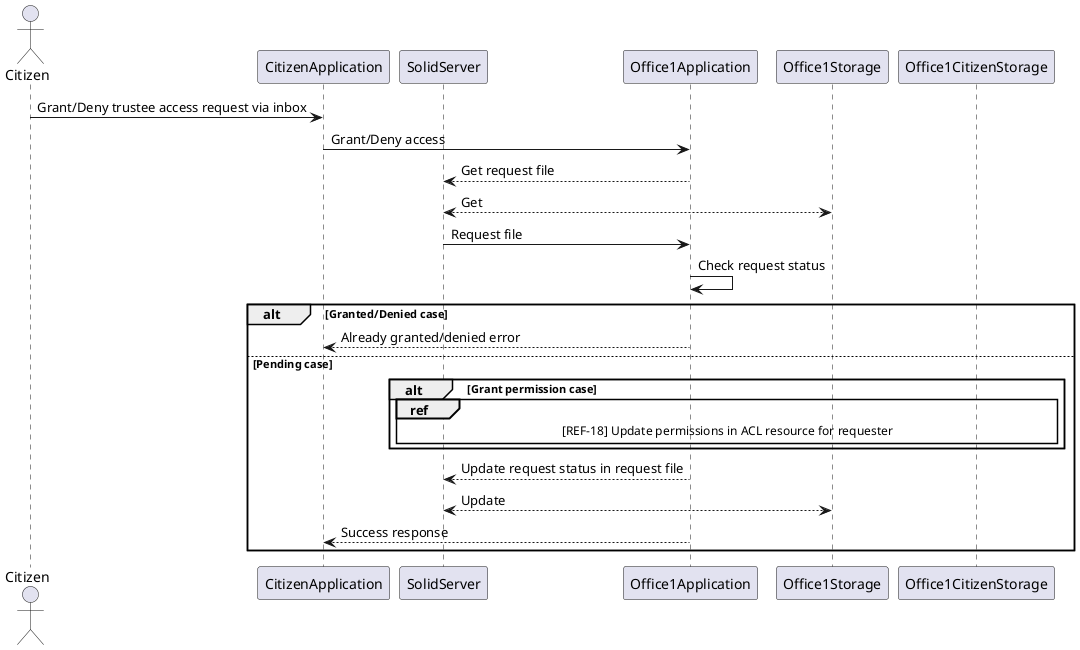 @startuml
actor Citizen
participant CitizenApplication
participant SolidServer
'participant CitizenStorage
participant Office1Application
participant Office1Storage
participant Office1CitizenStorage
'participant Office2Application
'participant Office2Storage
'participant Office2CitizenStorage


Citizen -> CitizenApplication : Grant/Deny trustee access request via inbox

CitizenApplication -> Office1Application : Grant/Deny access

SolidServer <-- Office1Application : Get request file

SolidServer <--> Office1Storage : Get

SolidServer -> Office1Application : Request file

Office1Application -> Office1Application : Check request status

alt Granted/Denied case
    CitizenApplication <-- Office1Application : Already granted/denied error
else Pending case
    alt Grant permission case
        ref over SolidServer, Office1Application, Office1CitizenStorage
          [REF-18] Update permissions in ACL resource for requester
        end ref
    end

    SolidServer <-- Office1Application : Update request status in request file

    SolidServer <--> Office1Storage : Update

    CitizenApplication <-- Office1Application : Success response
end

@enduml